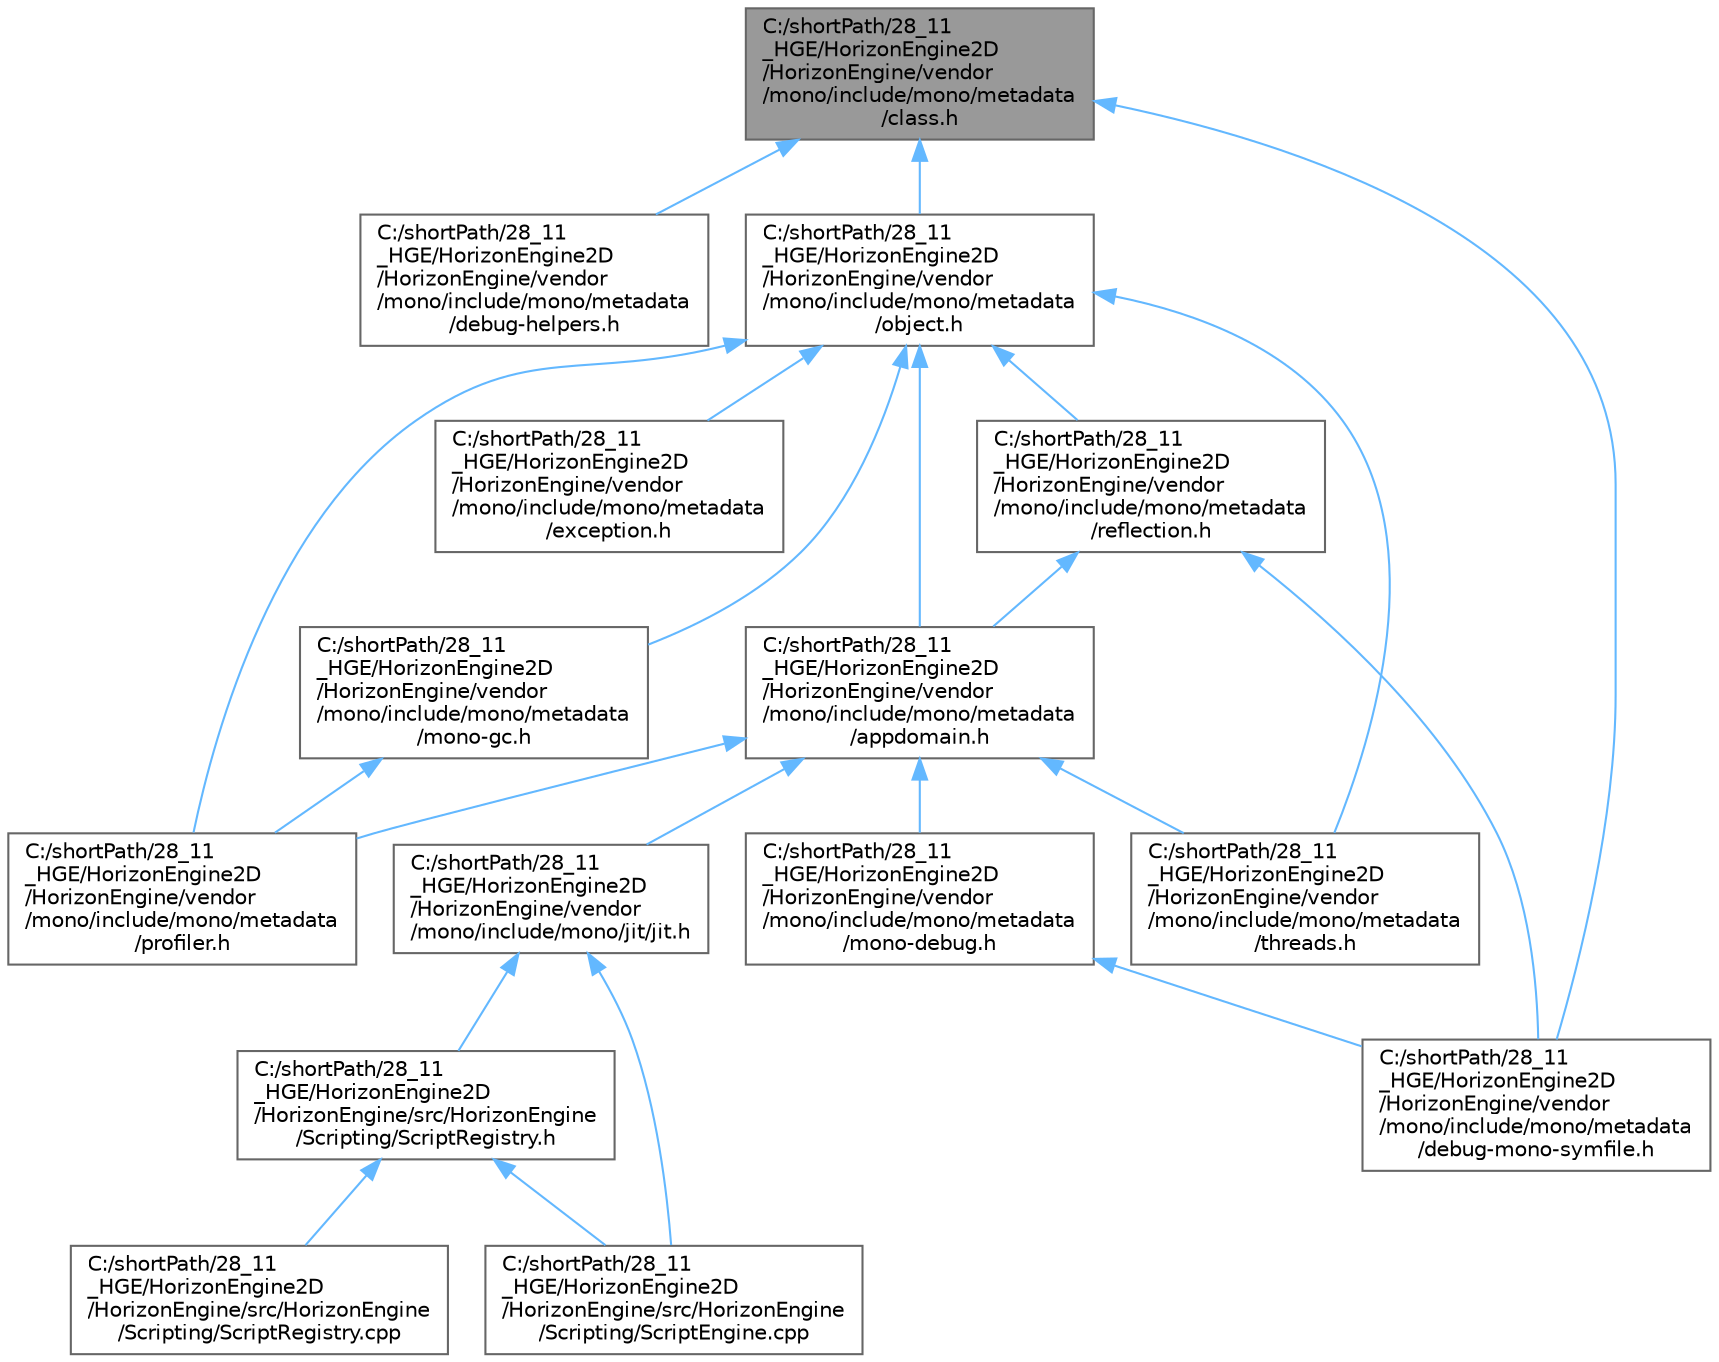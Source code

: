 digraph "C:/shortPath/28_11_HGE/HorizonEngine2D/HorizonEngine/vendor/mono/include/mono/metadata/class.h"
{
 // LATEX_PDF_SIZE
  bgcolor="transparent";
  edge [fontname=Helvetica,fontsize=10,labelfontname=Helvetica,labelfontsize=10];
  node [fontname=Helvetica,fontsize=10,shape=box,height=0.2,width=0.4];
  Node1 [label="C:/shortPath/28_11\l_HGE/HorizonEngine2D\l/HorizonEngine/vendor\l/mono/include/mono/metadata\l/class.h",height=0.2,width=0.4,color="gray40", fillcolor="grey60", style="filled", fontcolor="black",tooltip=" "];
  Node1 -> Node2 [dir="back",color="steelblue1",style="solid"];
  Node2 [label="C:/shortPath/28_11\l_HGE/HorizonEngine2D\l/HorizonEngine/vendor\l/mono/include/mono/metadata\l/debug-helpers.h",height=0.2,width=0.4,color="grey40", fillcolor="white", style="filled",URL="$debug-helpers_8h.html",tooltip=" "];
  Node1 -> Node3 [dir="back",color="steelblue1",style="solid"];
  Node3 [label="C:/shortPath/28_11\l_HGE/HorizonEngine2D\l/HorizonEngine/vendor\l/mono/include/mono/metadata\l/debug-mono-symfile.h",height=0.2,width=0.4,color="grey40", fillcolor="white", style="filled",URL="$debug-mono-symfile_8h.html",tooltip=" "];
  Node1 -> Node4 [dir="back",color="steelblue1",style="solid"];
  Node4 [label="C:/shortPath/28_11\l_HGE/HorizonEngine2D\l/HorizonEngine/vendor\l/mono/include/mono/metadata\l/object.h",height=0.2,width=0.4,color="grey40", fillcolor="white", style="filled",URL="$object_8h.html",tooltip=" "];
  Node4 -> Node5 [dir="back",color="steelblue1",style="solid"];
  Node5 [label="C:/shortPath/28_11\l_HGE/HorizonEngine2D\l/HorizonEngine/vendor\l/mono/include/mono/metadata\l/appdomain.h",height=0.2,width=0.4,color="grey40", fillcolor="white", style="filled",URL="$appdomain_8h.html",tooltip=" "];
  Node5 -> Node6 [dir="back",color="steelblue1",style="solid"];
  Node6 [label="C:/shortPath/28_11\l_HGE/HorizonEngine2D\l/HorizonEngine/vendor\l/mono/include/mono/jit/jit.h",height=0.2,width=0.4,color="grey40", fillcolor="white", style="filled",URL="$jit_8h.html",tooltip=" "];
  Node6 -> Node7 [dir="back",color="steelblue1",style="solid"];
  Node7 [label="C:/shortPath/28_11\l_HGE/HorizonEngine2D\l/HorizonEngine/src/HorizonEngine\l/Scripting/ScriptEngine.cpp",height=0.2,width=0.4,color="grey40", fillcolor="white", style="filled",URL="$_script_engine_8cpp.html",tooltip=" "];
  Node6 -> Node8 [dir="back",color="steelblue1",style="solid"];
  Node8 [label="C:/shortPath/28_11\l_HGE/HorizonEngine2D\l/HorizonEngine/src/HorizonEngine\l/Scripting/ScriptRegistry.h",height=0.2,width=0.4,color="grey40", fillcolor="white", style="filled",URL="$_script_registry_8h.html",tooltip=" "];
  Node8 -> Node7 [dir="back",color="steelblue1",style="solid"];
  Node8 -> Node9 [dir="back",color="steelblue1",style="solid"];
  Node9 [label="C:/shortPath/28_11\l_HGE/HorizonEngine2D\l/HorizonEngine/src/HorizonEngine\l/Scripting/ScriptRegistry.cpp",height=0.2,width=0.4,color="grey40", fillcolor="white", style="filled",URL="$_script_registry_8cpp.html",tooltip=" "];
  Node5 -> Node10 [dir="back",color="steelblue1",style="solid"];
  Node10 [label="C:/shortPath/28_11\l_HGE/HorizonEngine2D\l/HorizonEngine/vendor\l/mono/include/mono/metadata\l/mono-debug.h",height=0.2,width=0.4,color="grey40", fillcolor="white", style="filled",URL="$mono-debug_8h.html",tooltip=" "];
  Node10 -> Node3 [dir="back",color="steelblue1",style="solid"];
  Node5 -> Node11 [dir="back",color="steelblue1",style="solid"];
  Node11 [label="C:/shortPath/28_11\l_HGE/HorizonEngine2D\l/HorizonEngine/vendor\l/mono/include/mono/metadata\l/profiler.h",height=0.2,width=0.4,color="grey40", fillcolor="white", style="filled",URL="$profiler_8h.html",tooltip=" "];
  Node5 -> Node12 [dir="back",color="steelblue1",style="solid"];
  Node12 [label="C:/shortPath/28_11\l_HGE/HorizonEngine2D\l/HorizonEngine/vendor\l/mono/include/mono/metadata\l/threads.h",height=0.2,width=0.4,color="grey40", fillcolor="white", style="filled",URL="$threads_8h.html",tooltip=" "];
  Node4 -> Node13 [dir="back",color="steelblue1",style="solid"];
  Node13 [label="C:/shortPath/28_11\l_HGE/HorizonEngine2D\l/HorizonEngine/vendor\l/mono/include/mono/metadata\l/exception.h",height=0.2,width=0.4,color="grey40", fillcolor="white", style="filled",URL="$exception_8h.html",tooltip=" "];
  Node4 -> Node14 [dir="back",color="steelblue1",style="solid"];
  Node14 [label="C:/shortPath/28_11\l_HGE/HorizonEngine2D\l/HorizonEngine/vendor\l/mono/include/mono/metadata\l/mono-gc.h",height=0.2,width=0.4,color="grey40", fillcolor="white", style="filled",URL="$mono-gc_8h.html",tooltip=" "];
  Node14 -> Node11 [dir="back",color="steelblue1",style="solid"];
  Node4 -> Node11 [dir="back",color="steelblue1",style="solid"];
  Node4 -> Node15 [dir="back",color="steelblue1",style="solid"];
  Node15 [label="C:/shortPath/28_11\l_HGE/HorizonEngine2D\l/HorizonEngine/vendor\l/mono/include/mono/metadata\l/reflection.h",height=0.2,width=0.4,color="grey40", fillcolor="white", style="filled",URL="$reflection_8h.html",tooltip=" "];
  Node15 -> Node5 [dir="back",color="steelblue1",style="solid"];
  Node15 -> Node3 [dir="back",color="steelblue1",style="solid"];
  Node4 -> Node12 [dir="back",color="steelblue1",style="solid"];
}

